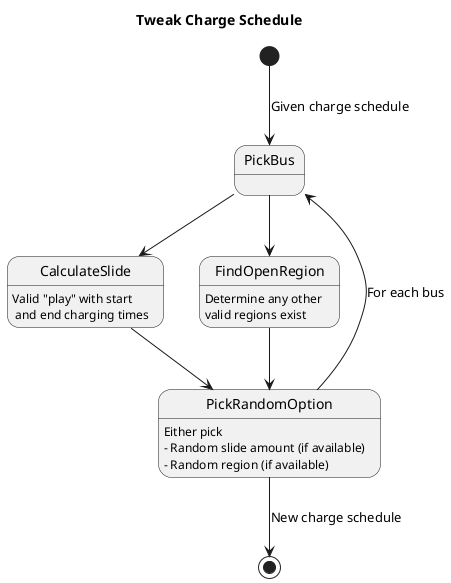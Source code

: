 @startuml
title Tweak Charge Schedule

[*] --> PickBus : Given charge schedule

' Slide
PickBus --> CalculateSlide
CalculateSlide : Valid "play" with start \n and end charging times

CalculateSlide --> PickRandomOption

' Region
PickBus --> FindOpenRegion
FindOpenRegion : Determine any other \nvalid regions exist

FindOpenRegion --> PickRandomOption
PickRandomOption : Either pick
PickRandomOption : - Random slide amount (if available)
PickRandomOption : - Random region (if available)

PickRandomOption --> PickBus : For each bus
PickRandomOption --> [*] : New charge schedule

@enduml
